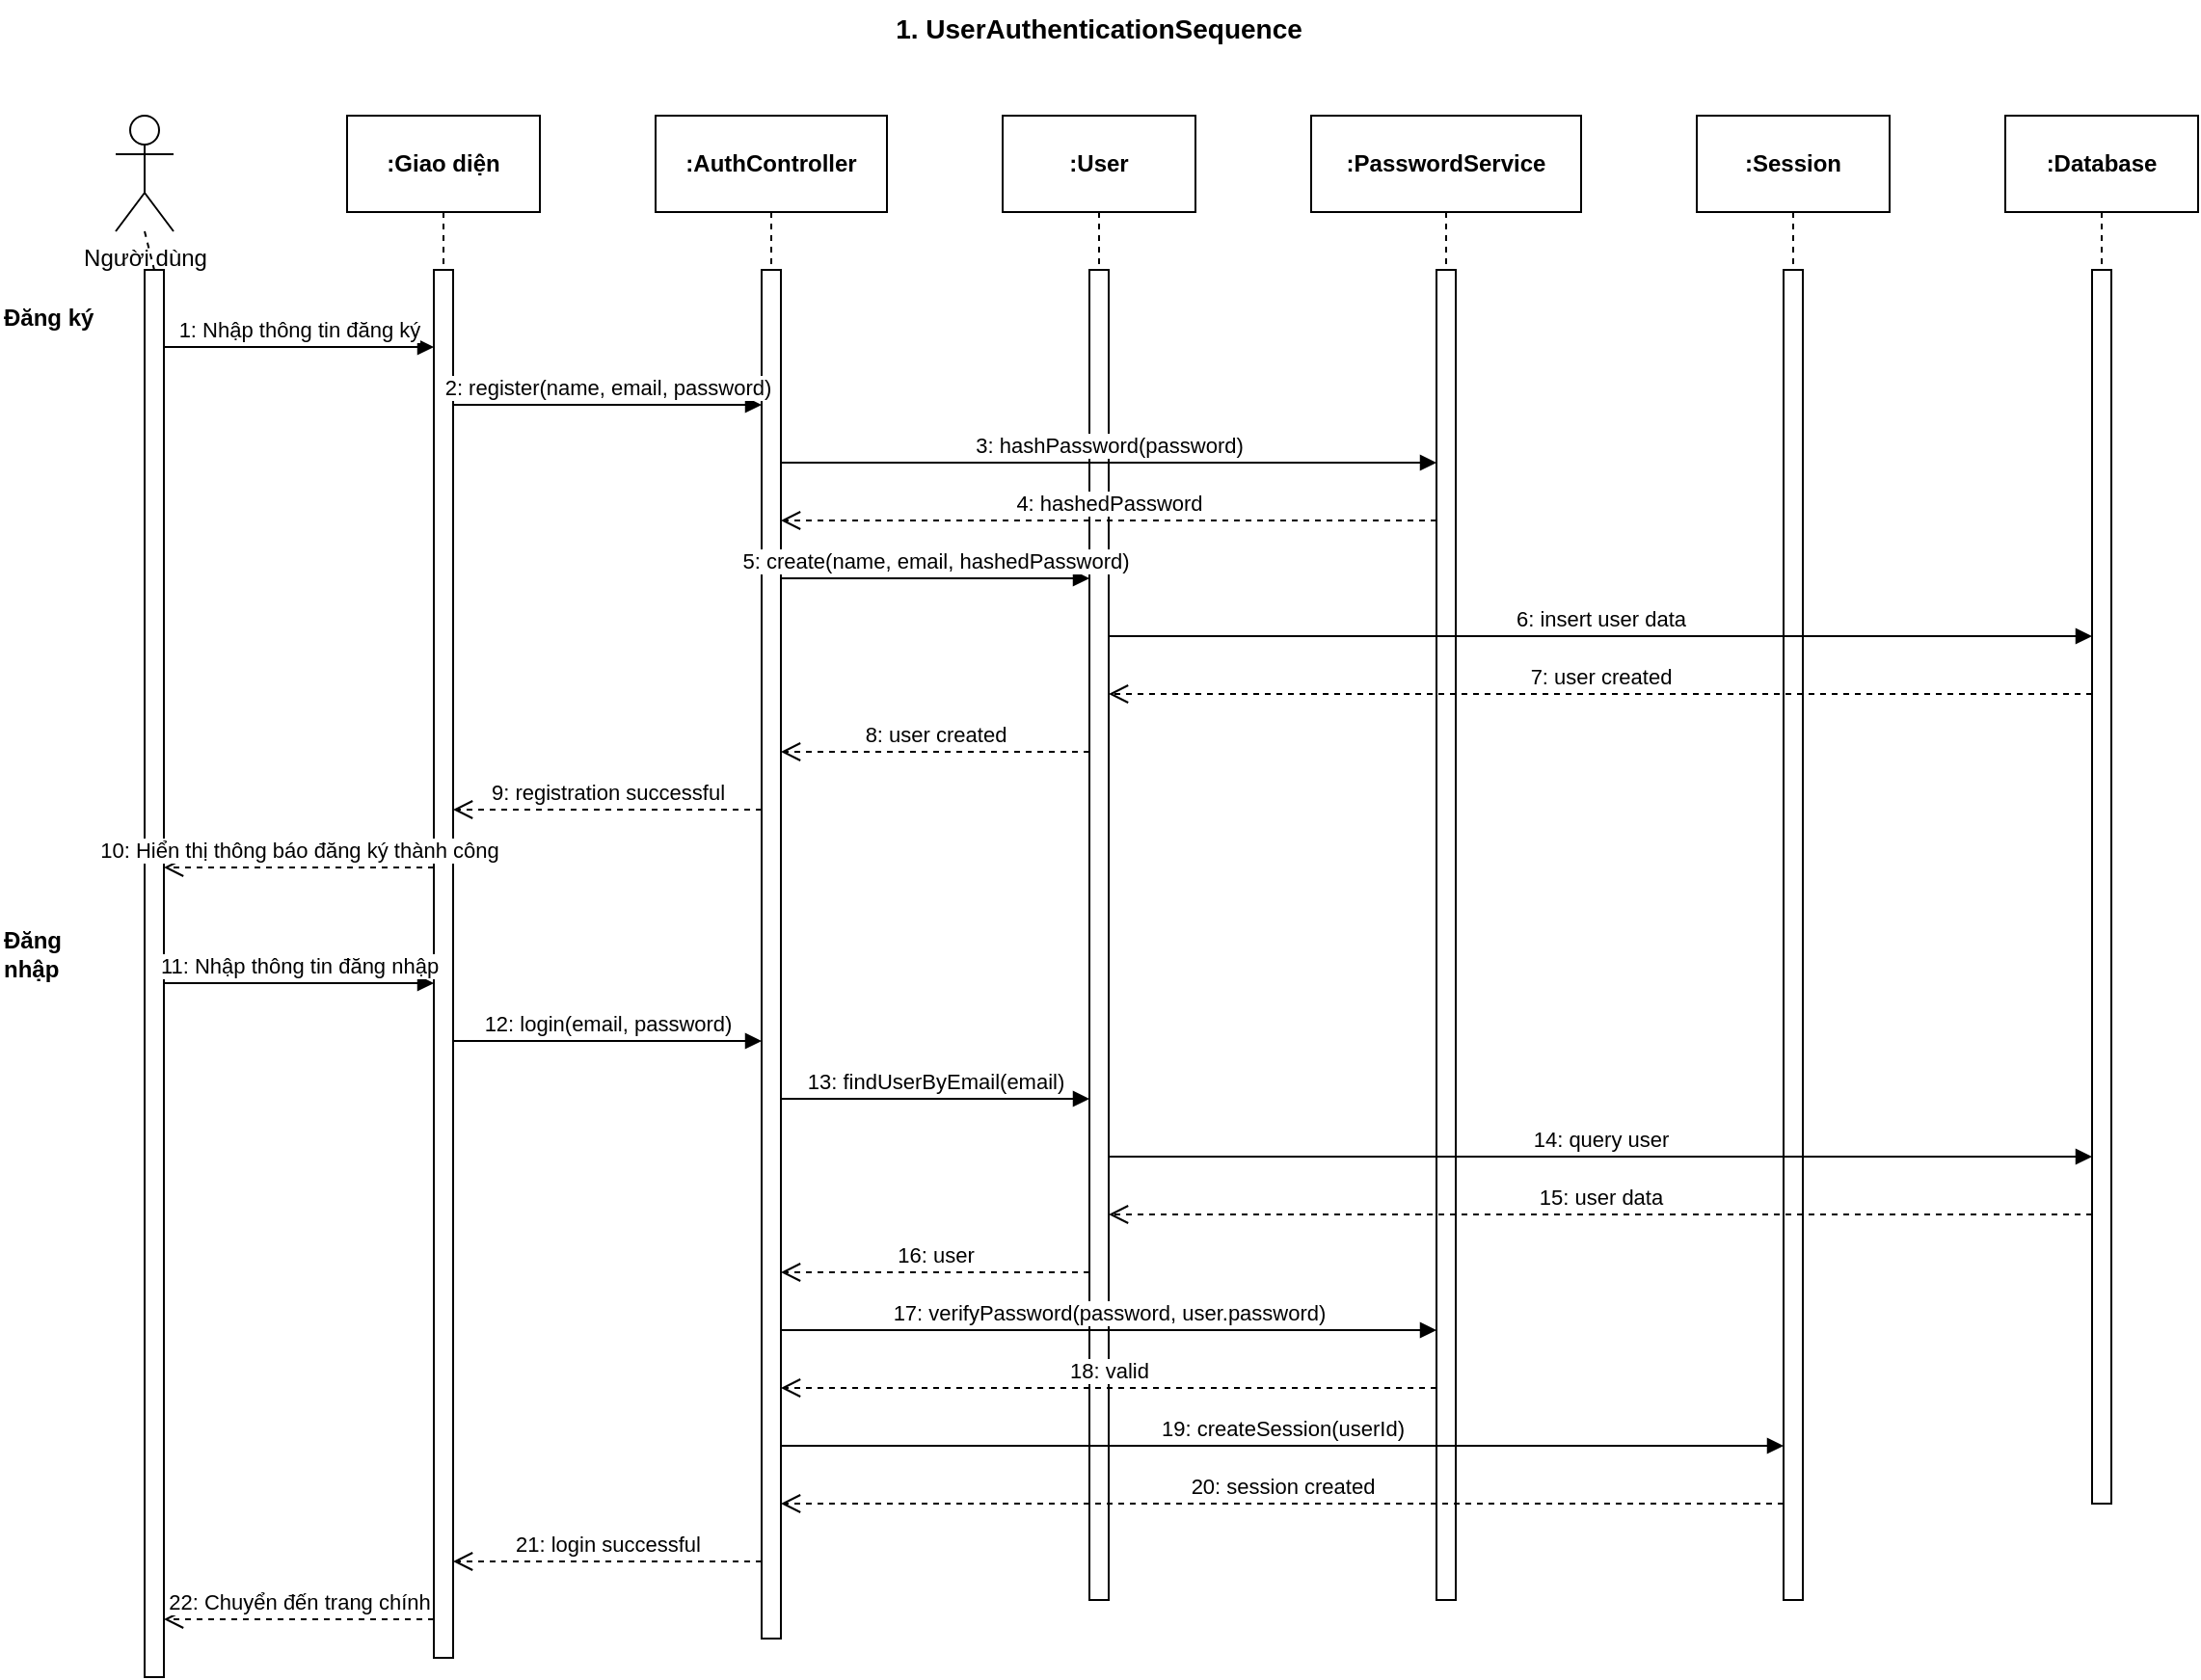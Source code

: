 <mxfile>
    <diagram id="C56EoUbyVBaUdMWM-LHC" name="Page-1">
        <mxGraphModel dx="1483" dy="784" grid="1" gridSize="10" guides="1" tooltips="1" connect="1" arrows="1" fold="1" page="1" pageScale="1" pageWidth="850" pageHeight="1100" math="0" shadow="0">
            <root>
                <mxCell id="0"/>
                <mxCell id="1" parent="0"/>
                <mxCell id="actor_user" value="Người dùng" style="shape=umlActor;verticalLabelPosition=bottom;verticalAlign=top;html=1;" vertex="1" parent="1">
                    <mxGeometry x="100" y="80" width="30" height="60" as="geometry"/>
                </mxCell>
                <mxCell id="UI_class" value="&lt;b&gt;:Giao diện&lt;/b&gt;" style="html=1;whiteSpace=wrap;" vertex="1" parent="1">
                    <mxGeometry x="220" y="80" width="100" height="50" as="geometry"/>
                </mxCell>
                <mxCell id="Auth_controller_class" value="&lt;b&gt;:AuthController&lt;/b&gt;" style="html=1;whiteSpace=wrap;" vertex="1" parent="1">
                    <mxGeometry x="380" y="80" width="120" height="50" as="geometry"/>
                </mxCell>
                <mxCell id="User_class" value="&lt;b&gt;:User&lt;/b&gt;" style="html=1;whiteSpace=wrap;" vertex="1" parent="1">
                    <mxGeometry x="560" y="80" width="100" height="50" as="geometry"/>
                </mxCell>
                <mxCell id="Password_class" value="&lt;b&gt;:PasswordService&lt;/b&gt;" style="html=1;whiteSpace=wrap;" vertex="1" parent="1">
                    <mxGeometry x="720" y="80" width="140" height="50" as="geometry"/>
                </mxCell>
                <mxCell id="Session_class" value="&lt;b&gt;:Session&lt;/b&gt;" style="html=1;whiteSpace=wrap;" vertex="1" parent="1">
                    <mxGeometry x="920" y="80" width="100" height="50" as="geometry"/>
                </mxCell>
                <mxCell id="DB_class" value="&lt;b&gt;:Database&lt;/b&gt;" style="html=1;whiteSpace=wrap;" vertex="1" parent="1">
                    <mxGeometry x="1080" y="80" width="100" height="50" as="geometry"/>
                </mxCell>
                <mxCell id="User_line" value="" style="html=1;points=[];perimeter=orthogonalPerimeter;outlineConnect=0;targetShapes=umlLifeline;portConstraint=eastwest;newEdgeStyle={&quot;edgeStyle&quot;:&quot;elbowEdgeStyle&quot;,&quot;elbow&quot;:&quot;vertical&quot;,&quot;curved&quot;:0,&quot;rounded&quot;:0};" vertex="1" parent="1">
                    <mxGeometry x="115" y="160" width="10" height="730" as="geometry"/>
                </mxCell>
                <mxCell id="UI_line" value="" style="html=1;points=[];perimeter=orthogonalPerimeter;outlineConnect=0;targetShapes=umlLifeline;portConstraint=eastwest;newEdgeStyle={&quot;edgeStyle&quot;:&quot;elbowEdgeStyle&quot;,&quot;elbow&quot;:&quot;vertical&quot;,&quot;curved&quot;:0,&quot;rounded&quot;:0};" vertex="1" parent="1">
                    <mxGeometry x="265" y="160" width="10" height="720" as="geometry"/>
                </mxCell>
                <mxCell id="Auth_controller_line" value="" style="html=1;points=[];perimeter=orthogonalPerimeter;outlineConnect=0;targetShapes=umlLifeline;portConstraint=eastwest;newEdgeStyle={&quot;edgeStyle&quot;:&quot;elbowEdgeStyle&quot;,&quot;elbow&quot;:&quot;vertical&quot;,&quot;curved&quot;:0,&quot;rounded&quot;:0};" vertex="1" parent="1">
                    <mxGeometry x="435" y="160" width="10" height="710" as="geometry"/>
                </mxCell>
                <mxCell id="User_class_line" value="" style="html=1;points=[];perimeter=orthogonalPerimeter;outlineConnect=0;targetShapes=umlLifeline;portConstraint=eastwest;newEdgeStyle={&quot;edgeStyle&quot;:&quot;elbowEdgeStyle&quot;,&quot;elbow&quot;:&quot;vertical&quot;,&quot;curved&quot;:0,&quot;rounded&quot;:0};" vertex="1" parent="1">
                    <mxGeometry x="605" y="160" width="10" height="690" as="geometry"/>
                </mxCell>
                <mxCell id="Password_line" value="" style="html=1;points=[];perimeter=orthogonalPerimeter;outlineConnect=0;targetShapes=umlLifeline;portConstraint=eastwest;newEdgeStyle={&quot;edgeStyle&quot;:&quot;elbowEdgeStyle&quot;,&quot;elbow&quot;:&quot;vertical&quot;,&quot;curved&quot;:0,&quot;rounded&quot;:0};" vertex="1" parent="1">
                    <mxGeometry x="785" y="160" width="10" height="690" as="geometry"/>
                </mxCell>
                <mxCell id="Session_line" value="" style="html=1;points=[];perimeter=orthogonalPerimeter;outlineConnect=0;targetShapes=umlLifeline;portConstraint=eastwest;newEdgeStyle={&quot;edgeStyle&quot;:&quot;elbowEdgeStyle&quot;,&quot;elbow&quot;:&quot;vertical&quot;,&quot;curved&quot;:0,&quot;rounded&quot;:0};" vertex="1" parent="1">
                    <mxGeometry x="965" y="160" width="10" height="690" as="geometry"/>
                </mxCell>
                <mxCell id="DB_line" value="" style="html=1;points=[];perimeter=orthogonalPerimeter;outlineConnect=0;targetShapes=umlLifeline;portConstraint=eastwest;newEdgeStyle={&quot;edgeStyle&quot;:&quot;elbowEdgeStyle&quot;,&quot;elbow&quot;:&quot;vertical&quot;,&quot;curved&quot;:0,&quot;rounded&quot;:0};" vertex="1" parent="1">
                    <mxGeometry x="1125" y="160" width="10" height="640" as="geometry"/>
                </mxCell>
                <mxCell id="User_to_line" value="" style="endArrow=none;dashed=1;html=1;rounded=0;exitX=0.5;exitY=1;exitDx=0;exitDy=0;entryX=0.5;entryY=0;entryDx=0;entryDy=0;" edge="1" parent="1" source="actor_user" target="User_line">
                    <mxGeometry width="50" height="50" relative="1" as="geometry">
                        <mxPoint x="390" y="340" as="sourcePoint"/>
                        <mxPoint x="440" y="290" as="targetPoint"/>
                    </mxGeometry>
                </mxCell>
                <mxCell id="UI_class_to_line" value="" style="endArrow=none;dashed=1;html=1;rounded=0;exitX=0.5;exitY=1;exitDx=0;exitDy=0;entryX=0.5;entryY=0;entryDx=0;entryDy=0;" edge="1" parent="1" source="UI_class" target="UI_line">
                    <mxGeometry width="50" height="50" relative="1" as="geometry">
                        <mxPoint x="390" y="340" as="sourcePoint"/>
                        <mxPoint x="440" y="290" as="targetPoint"/>
                    </mxGeometry>
                </mxCell>
                <mxCell id="Auth_controller_to_line" value="" style="endArrow=none;dashed=1;html=1;rounded=0;exitX=0.5;exitY=1;exitDx=0;exitDy=0;entryX=0.5;entryY=0;entryDx=0;entryDy=0;" edge="1" parent="1" source="Auth_controller_class" target="Auth_controller_line">
                    <mxGeometry width="50" height="50" relative="1" as="geometry">
                        <mxPoint x="390" y="340" as="sourcePoint"/>
                        <mxPoint x="440" y="290" as="targetPoint"/>
                    </mxGeometry>
                </mxCell>
                <mxCell id="User_class_to_line" value="" style="endArrow=none;dashed=1;html=1;rounded=0;exitX=0.5;exitY=1;exitDx=0;exitDy=0;entryX=0.5;entryY=0;entryDx=0;entryDy=0;" edge="1" parent="1" source="User_class" target="User_class_line">
                    <mxGeometry width="50" height="50" relative="1" as="geometry">
                        <mxPoint x="390" y="340" as="sourcePoint"/>
                        <mxPoint x="440" y="290" as="targetPoint"/>
                    </mxGeometry>
                </mxCell>
                <mxCell id="Password_to_line" value="" style="endArrow=none;dashed=1;html=1;rounded=0;exitX=0.5;exitY=1;exitDx=0;exitDy=0;entryX=0.5;entryY=0;entryDx=0;entryDy=0;" edge="1" parent="1" source="Password_class" target="Password_line">
                    <mxGeometry width="50" height="50" relative="1" as="geometry">
                        <mxPoint x="390" y="340" as="sourcePoint"/>
                        <mxPoint x="440" y="290" as="targetPoint"/>
                    </mxGeometry>
                </mxCell>
                <mxCell id="Session_to_line" value="" style="endArrow=none;dashed=1;html=1;rounded=0;exitX=0.5;exitY=1;exitDx=0;exitDy=0;entryX=0.5;entryY=0;entryDx=0;entryDy=0;" edge="1" parent="1" source="Session_class" target="Session_line">
                    <mxGeometry width="50" height="50" relative="1" as="geometry">
                        <mxPoint x="390" y="340" as="sourcePoint"/>
                        <mxPoint x="440" y="290" as="targetPoint"/>
                    </mxGeometry>
                </mxCell>
                <mxCell id="DB_to_line" value="" style="endArrow=none;dashed=1;html=1;rounded=0;exitX=0.5;exitY=1;exitDx=0;exitDy=0;entryX=0.5;entryY=0;entryDx=0;entryDy=0;" edge="1" parent="1" source="DB_class" target="DB_line">
                    <mxGeometry width="50" height="50" relative="1" as="geometry">
                        <mxPoint x="390" y="340" as="sourcePoint"/>
                        <mxPoint x="440" y="290" as="targetPoint"/>
                    </mxGeometry>
                </mxCell>
                <mxCell id="reg_title" value="&lt;b&gt;Đăng ký&lt;/b&gt;" style="text;html=1;strokeColor=none;fillColor=none;align=left;verticalAlign=middle;whiteSpace=wrap;rounded=0;" vertex="1" parent="1">
                    <mxGeometry x="40" y="170" width="60" height="30" as="geometry"/>
                </mxCell>
                <mxCell id="msg1" value="1: Nhập thông tin đăng ký" style="html=1;verticalAlign=bottom;endArrow=block;edgeStyle=elbowEdgeStyle;elbow=vertical;curved=0;rounded=0;" edge="1" parent="1" source="User_line" target="UI_line">
                    <mxGeometry width="80" relative="1" as="geometry">
                        <mxPoint x="130" y="200" as="sourcePoint"/>
                        <mxPoint x="210" y="200" as="targetPoint"/>
                        <Array as="points">
                            <mxPoint x="190" y="200"/>
                        </Array>
                    </mxGeometry>
                </mxCell>
                <mxCell id="msg2" value="2: register(name, email, password)" style="html=1;verticalAlign=bottom;endArrow=block;edgeStyle=elbowEdgeStyle;elbow=vertical;curved=0;rounded=0;" edge="1" parent="1">
                    <mxGeometry width="80" relative="1" as="geometry">
                        <mxPoint x="275" y="230" as="sourcePoint"/>
                        <mxPoint x="435" y="230" as="targetPoint"/>
                    </mxGeometry>
                </mxCell>
                <mxCell id="msg3" value="3: hashPassword(password)" style="html=1;verticalAlign=bottom;endArrow=block;edgeStyle=elbowEdgeStyle;elbow=vertical;curved=0;rounded=0;" edge="1" parent="1">
                    <mxGeometry width="80" relative="1" as="geometry">
                        <mxPoint x="445" y="260" as="sourcePoint"/>
                        <mxPoint x="785" y="260" as="targetPoint"/>
                    </mxGeometry>
                </mxCell>
                <mxCell id="msg4" value="4: hashedPassword" style="html=1;verticalAlign=bottom;endArrow=open;dashed=1;endSize=8;edgeStyle=elbowEdgeStyle;elbow=vertical;curved=0;rounded=0;" edge="1" parent="1">
                    <mxGeometry relative="1" as="geometry">
                        <mxPoint x="785" y="290" as="sourcePoint"/>
                        <mxPoint x="445" y="290" as="targetPoint"/>
                    </mxGeometry>
                </mxCell>
                <mxCell id="msg5" value="5: create(name, email, hashedPassword)" style="html=1;verticalAlign=bottom;endArrow=block;edgeStyle=elbowEdgeStyle;elbow=vertical;curved=0;rounded=0;" edge="1" parent="1">
                    <mxGeometry width="80" relative="1" as="geometry">
                        <mxPoint x="445" y="320" as="sourcePoint"/>
                        <mxPoint x="605" y="320" as="targetPoint"/>
                    </mxGeometry>
                </mxCell>
                <mxCell id="msg6" value="6: insert user data" style="html=1;verticalAlign=bottom;endArrow=block;edgeStyle=elbowEdgeStyle;elbow=vertical;curved=0;rounded=0;" edge="1" parent="1">
                    <mxGeometry width="80" relative="1" as="geometry">
                        <mxPoint x="615" y="350" as="sourcePoint"/>
                        <mxPoint x="1125" y="350" as="targetPoint"/>
                    </mxGeometry>
                </mxCell>
                <mxCell id="msg7" value="7: user created" style="html=1;verticalAlign=bottom;endArrow=open;dashed=1;endSize=8;edgeStyle=elbowEdgeStyle;elbow=vertical;curved=0;rounded=0;" edge="1" parent="1">
                    <mxGeometry relative="1" as="geometry">
                        <mxPoint x="1125" y="380" as="sourcePoint"/>
                        <mxPoint x="615" y="380" as="targetPoint"/>
                    </mxGeometry>
                </mxCell>
                <mxCell id="msg8" value="8: user created" style="html=1;verticalAlign=bottom;endArrow=open;dashed=1;endSize=8;edgeStyle=elbowEdgeStyle;elbow=vertical;curved=0;rounded=0;" edge="1" parent="1">
                    <mxGeometry relative="1" as="geometry">
                        <mxPoint x="605" y="410" as="sourcePoint"/>
                        <mxPoint x="445" y="410" as="targetPoint"/>
                    </mxGeometry>
                </mxCell>
                <mxCell id="msg9" value="9: registration successful" style="html=1;verticalAlign=bottom;endArrow=open;dashed=1;endSize=8;edgeStyle=elbowEdgeStyle;elbow=vertical;curved=0;rounded=0;" edge="1" parent="1">
                    <mxGeometry relative="1" as="geometry">
                        <mxPoint x="435" y="440" as="sourcePoint"/>
                        <mxPoint x="275" y="440" as="targetPoint"/>
                    </mxGeometry>
                </mxCell>
                <mxCell id="msg10" value="10: Hiển thị thông báo đăng ký thành công" style="html=1;verticalAlign=bottom;endArrow=open;dashed=1;endSize=8;edgeStyle=elbowEdgeStyle;elbow=vertical;curved=0;rounded=0;" edge="1" parent="1">
                    <mxGeometry relative="1" as="geometry">
                        <mxPoint x="265" y="470" as="sourcePoint"/>
                        <mxPoint x="125" y="470" as="targetPoint"/>
                    </mxGeometry>
                </mxCell>
                <mxCell id="login_title" value="&lt;b&gt;Đăng nhập&lt;/b&gt;" style="text;html=1;strokeColor=none;fillColor=none;align=left;verticalAlign=middle;whiteSpace=wrap;rounded=0;" vertex="1" parent="1">
                    <mxGeometry x="40" y="500" width="60" height="30" as="geometry"/>
                </mxCell>
                <mxCell id="msg11" value="11: Nhập thông tin đăng nhập" style="html=1;verticalAlign=bottom;endArrow=block;edgeStyle=elbowEdgeStyle;elbow=vertical;curved=0;rounded=0;" edge="1" parent="1">
                    <mxGeometry width="80" relative="1" as="geometry">
                        <mxPoint x="125" y="530" as="sourcePoint"/>
                        <mxPoint x="265" y="530" as="targetPoint"/>
                    </mxGeometry>
                </mxCell>
                <mxCell id="msg12" value="12: login(email, password)" style="html=1;verticalAlign=bottom;endArrow=block;edgeStyle=elbowEdgeStyle;elbow=vertical;curved=0;rounded=0;" edge="1" parent="1">
                    <mxGeometry width="80" relative="1" as="geometry">
                        <mxPoint x="275" y="560" as="sourcePoint"/>
                        <mxPoint x="435" y="560" as="targetPoint"/>
                    </mxGeometry>
                </mxCell>
                <mxCell id="msg13" value="13: findUserByEmail(email)" style="html=1;verticalAlign=bottom;endArrow=block;edgeStyle=elbowEdgeStyle;elbow=vertical;curved=0;rounded=0;" edge="1" parent="1">
                    <mxGeometry width="80" relative="1" as="geometry">
                        <mxPoint x="445" y="590" as="sourcePoint"/>
                        <mxPoint x="605" y="590" as="targetPoint"/>
                    </mxGeometry>
                </mxCell>
                <mxCell id="msg14" value="14: query user" style="html=1;verticalAlign=bottom;endArrow=block;edgeStyle=elbowEdgeStyle;elbow=vertical;curved=0;rounded=0;" edge="1" parent="1">
                    <mxGeometry width="80" relative="1" as="geometry">
                        <mxPoint x="615" y="620" as="sourcePoint"/>
                        <mxPoint x="1125" y="620" as="targetPoint"/>
                    </mxGeometry>
                </mxCell>
                <mxCell id="msg15" value="15: user data" style="html=1;verticalAlign=bottom;endArrow=open;dashed=1;endSize=8;edgeStyle=elbowEdgeStyle;elbow=vertical;curved=0;rounded=0;" edge="1" parent="1">
                    <mxGeometry relative="1" as="geometry">
                        <mxPoint x="1125" y="650" as="sourcePoint"/>
                        <mxPoint x="615" y="650" as="targetPoint"/>
                    </mxGeometry>
                </mxCell>
                <mxCell id="msg16" value="16: user" style="html=1;verticalAlign=bottom;endArrow=open;dashed=1;endSize=8;edgeStyle=elbowEdgeStyle;elbow=vertical;curved=0;rounded=0;" edge="1" parent="1">
                    <mxGeometry relative="1" as="geometry">
                        <mxPoint x="605" y="680" as="sourcePoint"/>
                        <mxPoint x="445" y="680" as="targetPoint"/>
                    </mxGeometry>
                </mxCell>
                <mxCell id="msg17" value="17: verifyPassword(password, user.password)" style="html=1;verticalAlign=bottom;endArrow=block;edgeStyle=elbowEdgeStyle;elbow=vertical;curved=0;rounded=0;" edge="1" parent="1">
                    <mxGeometry width="80" relative="1" as="geometry">
                        <mxPoint x="445" y="710" as="sourcePoint"/>
                        <mxPoint x="785" y="710" as="targetPoint"/>
                    </mxGeometry>
                </mxCell>
                <mxCell id="msg18" value="18: valid" style="html=1;verticalAlign=bottom;endArrow=open;dashed=1;endSize=8;edgeStyle=elbowEdgeStyle;elbow=vertical;curved=0;rounded=0;" edge="1" parent="1">
                    <mxGeometry relative="1" as="geometry">
                        <mxPoint x="785" y="740" as="sourcePoint"/>
                        <mxPoint x="445" y="740" as="targetPoint"/>
                    </mxGeometry>
                </mxCell>
                <mxCell id="msg19" value="19: createSession(userId)" style="html=1;verticalAlign=bottom;endArrow=block;edgeStyle=elbowEdgeStyle;elbow=vertical;curved=0;rounded=0;" edge="1" parent="1">
                    <mxGeometry width="80" relative="1" as="geometry">
                        <mxPoint x="445" y="770" as="sourcePoint"/>
                        <mxPoint x="965" y="770" as="targetPoint"/>
                    </mxGeometry>
                </mxCell>
                <mxCell id="msg20" value="20: session created" style="html=1;verticalAlign=bottom;endArrow=open;dashed=1;endSize=8;edgeStyle=elbowEdgeStyle;elbow=vertical;curved=0;rounded=0;" edge="1" parent="1">
                    <mxGeometry relative="1" as="geometry">
                        <mxPoint x="965" y="800" as="sourcePoint"/>
                        <mxPoint x="445" y="800" as="targetPoint"/>
                    </mxGeometry>
                </mxCell>
                <mxCell id="msg21" value="21: login successful" style="html=1;verticalAlign=bottom;endArrow=open;dashed=1;endSize=8;edgeStyle=elbowEdgeStyle;elbow=vertical;curved=0;rounded=0;" edge="1" parent="1">
                    <mxGeometry relative="1" as="geometry">
                        <mxPoint x="435" y="830" as="sourcePoint"/>
                        <mxPoint x="275" y="830" as="targetPoint"/>
                    </mxGeometry>
                </mxCell>
                <mxCell id="msg22" value="22: Chuyển đến trang chính" style="html=1;verticalAlign=bottom;endArrow=open;dashed=1;endSize=8;edgeStyle=elbowEdgeStyle;elbow=vertical;curved=0;rounded=0;" edge="1" parent="1">
                    <mxGeometry relative="1" as="geometry">
                        <mxPoint x="265" y="860" as="sourcePoint"/>
                        <mxPoint x="125" y="860" as="targetPoint"/>
                    </mxGeometry>
                </mxCell>
                <mxCell id="diagram_title" value="&lt;font style=&quot;font-size: 14px;&quot;&gt;&lt;b&gt;1. UserAuthenticationSequence&lt;/b&gt;&lt;/font&gt;" style="text;html=1;strokeColor=none;fillColor=none;align=center;verticalAlign=middle;whiteSpace=wrap;rounded=0;" vertex="1" parent="1">
                    <mxGeometry x="500" y="20" width="220" height="30" as="geometry"/>
                </mxCell>
            </root>
        </mxGraphModel>
    </diagram>
</mxfile>